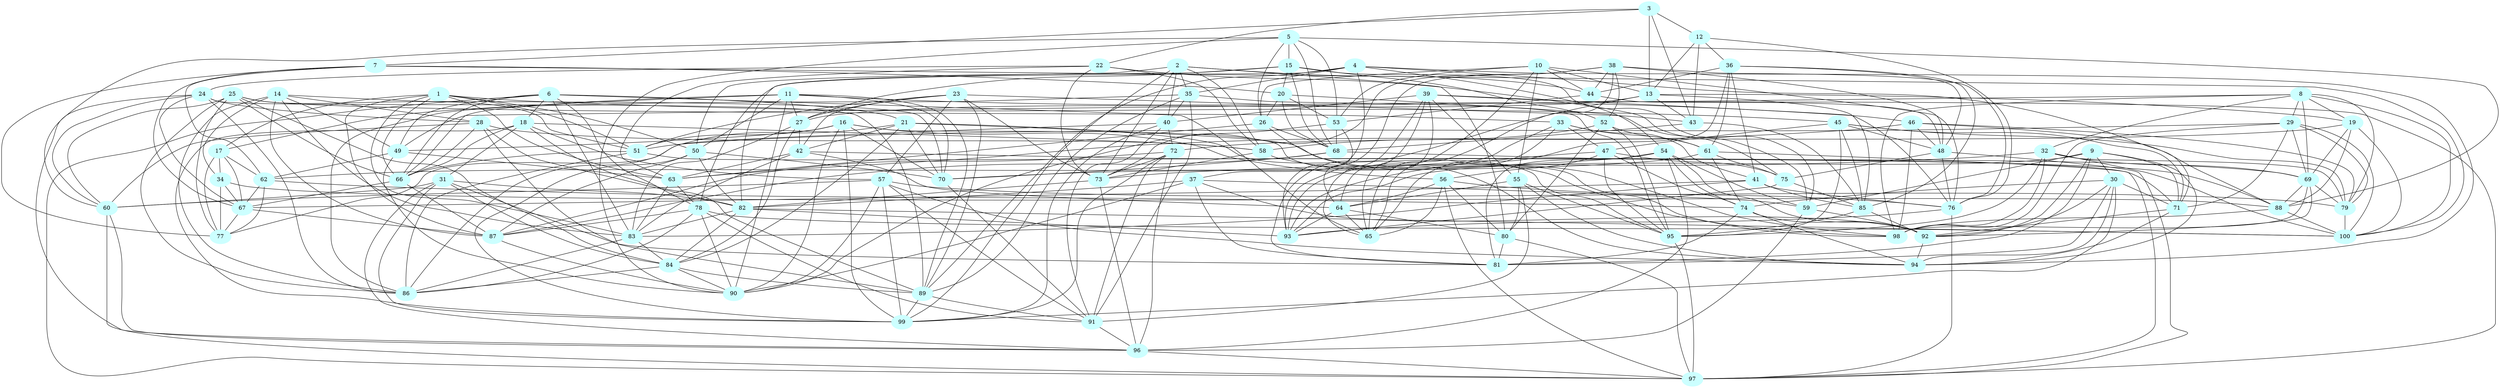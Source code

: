 graph G {
    1 [style=filled, color="#CCFFFF"];
    2 [style=filled, color="#CCFFFF"];
    3 [style=filled, color="#CCFFFF"];
    4 [style=filled, color="#CCFFFF"];
    5 [style=filled, color="#CCFFFF"];
    6 [style=filled, color="#CCFFFF"];
    7 [style=filled, color="#CCFFFF"];
    8 [style=filled, color="#CCFFFF"];
    9 [style=filled, color="#CCFFFF"];
    10 [style=filled, color="#CCFFFF"];
    11 [style=filled, color="#CCFFFF"];
    12 [style=filled, color="#CCFFFF"];
    13 [style=filled, color="#CCFFFF"];
    14 [style=filled, color="#CCFFFF"];
    15 [style=filled, color="#CCFFFF"];
    16 [style=filled, color="#CCFFFF"];
    17 [style=filled, color="#CCFFFF"];
    18 [style=filled, color="#CCFFFF"];
    19 [style=filled, color="#CCFFFF"];
    20 [style=filled, color="#CCFFFF"];
    21 [style=filled, color="#CCFFFF"];
    22 [style=filled, color="#CCFFFF"];
    23 [style=filled, color="#CCFFFF"];
    24 [style=filled, color="#CCFFFF"];
    25 [style=filled, color="#CCFFFF"];
    26 [style=filled, color="#CCFFFF"];
    27 [style=filled, color="#CCFFFF"];
    28 [style=filled, color="#CCFFFF"];
    29 [style=filled, color="#CCFFFF"];
    30 [style=filled, color="#CCFFFF"];
    31 [style=filled, color="#CCFFFF"];
    32 [style=filled, color="#CCFFFF"];
    33 [style=filled, color="#CCFFFF"];
    34 [style=filled, color="#CCFFFF"];
    35 [style=filled, color="#CCFFFF"];
    36 [style=filled, color="#CCFFFF"];
    37 [style=filled, color="#CCFFFF"];
    38 [style=filled, color="#CCFFFF"];
    39 [style=filled, color="#CCFFFF"];
    40 [style=filled, color="#CCFFFF"];
    41 [style=filled, color="#CCFFFF"];
    42 [style=filled, color="#CCFFFF"];
    43 [style=filled, color="#CCFFFF"];
    44 [style=filled, color="#CCFFFF"];
    45 [style=filled, color="#CCFFFF"];
    46 [style=filled, color="#CCFFFF"];
    47 [style=filled, color="#CCFFFF"];
    48 [style=filled, color="#CCFFFF"];
    49 [style=filled, color="#CCFFFF"];
    50 [style=filled, color="#CCFFFF"];
    51 [style=filled, color="#CCFFFF"];
    52 [style=filled, color="#CCFFFF"];
    53 [style=filled, color="#CCFFFF"];
    54 [style=filled, color="#CCFFFF"];
    55 [style=filled, color="#CCFFFF"];
    56 [style=filled, color="#CCFFFF"];
    57 [style=filled, color="#CCFFFF"];
    58 [style=filled, color="#CCFFFF"];
    59 [style=filled, color="#CCFFFF"];
    60 [style=filled, color="#CCFFFF"];
    61 [style=filled, color="#CCFFFF"];
    62 [style=filled, color="#CCFFFF"];
    63 [style=filled, color="#CCFFFF"];
    64 [style=filled, color="#CCFFFF"];
    65 [style=filled, color="#CCFFFF"];
    66 [style=filled, color="#CCFFFF"];
    67 [style=filled, color="#CCFFFF"];
    68 [style=filled, color="#CCFFFF"];
    69 [style=filled, color="#CCFFFF"];
    70 [style=filled, color="#CCFFFF"];
    71 [style=filled, color="#CCFFFF"];
    72 [style=filled, color="#CCFFFF"];
    73 [style=filled, color="#CCFFFF"];
    74 [style=filled, color="#CCFFFF"];
    75 [style=filled, color="#CCFFFF"];
    76 [style=filled, color="#CCFFFF"];
    77 [style=filled, color="#CCFFFF"];
    78 [style=filled, color="#CCFFFF"];
    79 [style=filled, color="#CCFFFF"];
    80 [style=filled, color="#CCFFFF"];
    81 [style=filled, color="#CCFFFF"];
    82 [style=filled, color="#CCFFFF"];
    83 [style=filled, color="#CCFFFF"];
    84 [style=filled, color="#CCFFFF"];
    85 [style=filled, color="#CCFFFF"];
    86 [style=filled, color="#CCFFFF"];
    87 [style=filled, color="#CCFFFF"];
    88 [style=filled, color="#CCFFFF"];
    89 [style=filled, color="#CCFFFF"];
    90 [style=filled, color="#CCFFFF"];
    91 [style=filled, color="#CCFFFF"];
    92 [style=filled, color="#CCFFFF"];
    93 [style=filled, color="#CCFFFF"];
    94 [style=filled, color="#CCFFFF"];
    95 [style=filled, color="#CCFFFF"];
    96 [style=filled, color="#CCFFFF"];
    97 [style=filled, color="#CCFFFF"];
    98 [style=filled, color="#CCFFFF"];
    99 [style=filled, color="#CCFFFF"];
    100 [style=filled, color="#CCFFFF"];
    1 -- 17 [len= 4]
    1 -- 45 [len= 4]
    1 -- 50 [len= 4]
    1 -- 51 [len= 4]
    1 -- 63 [len= 4]
    1 -- 66 [len= 4]
    1 -- 83 [len= 4]
    1 -- 87 [len= 4]
    2 -- 35 [len= 4]
    2 -- 40 [len= 4]
    2 -- 44 [len= 4]
    2 -- 58 [len= 4]
    2 -- 73 [len= 4]
    2 -- 80 [len= 4]
    2 -- 82 [len= 4]
    2 -- 99 [len= 4]
    3 -- 7 [len= 4]
    3 -- 12 [len= 4]
    3 -- 13 [len= 4]
    3 -- 22 [len= 4]
    3 -- 43 [len= 4]
    4 -- 35 [len= 4]
    4 -- 37 [len= 4]
    4 -- 54 [len= 4]
    4 -- 71 [len= 4]
    4 -- 78 [len= 4]
    4 -- 89 [len= 4]
    4 -- 94 [len= 4]
    5 -- 15 [len= 4]
    5 -- 26 [len= 4]
    5 -- 53 [len= 4]
    5 -- 60 [len= 4]
    5 -- 68 [len= 4]
    5 -- 88 [len= 4]
    5 -- 90 [len= 4]
    6 -- 18 [len= 4]
    6 -- 21 [len= 4]
    6 -- 49 [len= 4]
    6 -- 65 [len= 4]
    6 -- 66 [len= 4]
    6 -- 78 [len= 4]
    6 -- 83 [len= 4]
    6 -- 97 [len= 4]
    7 -- 20 [len= 4]
    7 -- 62 [len= 4]
    7 -- 67 [len= 4]
    7 -- 77 [len= 4]
    7 -- 100 [len= 4]
    8 -- 19 [len= 4]
    8 -- 29 [len= 4]
    8 -- 32 [len= 4]
    8 -- 49 [len= 4]
    8 -- 69 [len= 4]
    8 -- 79 [len= 4]
    8 -- 98 [len= 4]
    8 -- 100 [len= 4]
    9 -- 30 [len= 4]
    9 -- 59 [len= 4]
    9 -- 71 [len= 4]
    9 -- 81 [len= 4]
    9 -- 92 [len= 4]
    9 -- 93 [len= 4]
    9 -- 94 [len= 4]
    10 -- 13 [len= 4]
    10 -- 26 [len= 4]
    10 -- 44 [len= 4]
    10 -- 53 [len= 4]
    10 -- 55 [len= 4]
    10 -- 65 [len= 4]
    10 -- 76 [len= 4]
    11 -- 17 [len= 4]
    11 -- 27 [len= 4]
    11 -- 46 [len= 4]
    11 -- 50 [len= 4]
    11 -- 66 [len= 4]
    11 -- 70 [len= 4]
    11 -- 89 [len= 4]
    11 -- 90 [len= 4]
    12 -- 13 [len= 4]
    12 -- 36 [len= 4]
    12 -- 43 [len= 4]
    12 -- 76 [len= 4]
    13 -- 19 [len= 4]
    13 -- 27 [len= 4]
    13 -- 43 [len= 4]
    13 -- 81 [len= 4]
    13 -- 85 [len= 4]
    14 -- 28 [len= 4]
    14 -- 34 [len= 4]
    14 -- 49 [len= 4]
    14 -- 70 [len= 4]
    14 -- 83 [len= 4]
    14 -- 86 [len= 4]
    14 -- 87 [len= 4]
    15 -- 20 [len= 4]
    15 -- 27 [len= 4]
    15 -- 50 [len= 4]
    15 -- 52 [len= 4]
    15 -- 59 [len= 4]
    15 -- 68 [len= 4]
    16 -- 49 [len= 4]
    16 -- 51 [len= 4]
    16 -- 56 [len= 4]
    16 -- 70 [len= 4]
    16 -- 90 [len= 4]
    16 -- 98 [len= 4]
    16 -- 99 [len= 4]
    17 -- 34 [len= 4]
    17 -- 62 [len= 4]
    17 -- 67 [len= 4]
    17 -- 77 [len= 4]
    18 -- 31 [len= 4]
    18 -- 57 [len= 4]
    18 -- 58 [len= 4]
    18 -- 66 [len= 4]
    18 -- 89 [len= 4]
    18 -- 99 [len= 4]
    19 -- 69 [len= 4]
    19 -- 72 [len= 4]
    19 -- 88 [len= 4]
    19 -- 100 [len= 4]
    20 -- 26 [len= 4]
    20 -- 53 [len= 4]
    20 -- 68 [len= 4]
    20 -- 75 [len= 4]
    21 -- 42 [len= 4]
    21 -- 70 [len= 4]
    21 -- 84 [len= 4]
    21 -- 86 [len= 4]
    21 -- 95 [len= 4]
    21 -- 98 [len= 4]
    22 -- 24 [len= 4]
    22 -- 58 [len= 4]
    22 -- 59 [len= 4]
    22 -- 63 [len= 4]
    22 -- 73 [len= 4]
    23 -- 27 [len= 4]
    23 -- 42 [len= 4]
    23 -- 43 [len= 4]
    23 -- 51 [len= 4]
    23 -- 57 [len= 4]
    23 -- 73 [len= 4]
    23 -- 89 [len= 4]
    24 -- 28 [len= 4]
    24 -- 60 [len= 4]
    24 -- 67 [len= 4]
    24 -- 86 [len= 4]
    24 -- 89 [len= 4]
    24 -- 96 [len= 4]
    25 -- 33 [len= 4]
    25 -- 51 [len= 4]
    25 -- 60 [len= 4]
    25 -- 66 [len= 4]
    25 -- 77 [len= 4]
    25 -- 84 [len= 4]
    25 -- 86 [len= 4]
    26 -- 63 [len= 4]
    26 -- 68 [len= 4]
    26 -- 94 [len= 4]
    27 -- 42 [len= 4]
    27 -- 83 [len= 4]
    27 -- 84 [len= 4]
    28 -- 58 [len= 4]
    28 -- 60 [len= 4]
    28 -- 66 [len= 4]
    28 -- 82 [len= 4]
    28 -- 89 [len= 4]
    29 -- 51 [len= 4]
    29 -- 69 [len= 4]
    29 -- 71 [len= 4]
    29 -- 79 [len= 4]
    29 -- 98 [len= 4]
    29 -- 100 [len= 4]
    30 -- 71 [len= 4]
    30 -- 74 [len= 4]
    30 -- 81 [len= 4]
    30 -- 92 [len= 4]
    30 -- 94 [len= 4]
    30 -- 99 [len= 4]
    31 -- 60 [len= 4]
    31 -- 81 [len= 4]
    31 -- 82 [len= 4]
    31 -- 84 [len= 4]
    31 -- 96 [len= 4]
    31 -- 99 [len= 4]
    32 -- 69 [len= 4]
    32 -- 73 [len= 4]
    32 -- 79 [len= 4]
    32 -- 95 [len= 4]
    32 -- 98 [len= 4]
    32 -- 100 [len= 4]
    33 -- 41 [len= 4]
    33 -- 47 [len= 4]
    33 -- 61 [len= 4]
    33 -- 65 [len= 4]
    33 -- 93 [len= 4]
    34 -- 67 [len= 4]
    34 -- 77 [len= 4]
    34 -- 88 [len= 4]
    35 -- 40 [len= 4]
    35 -- 86 [len= 4]
    35 -- 89 [len= 4]
    35 -- 91 [len= 4]
    35 -- 95 [len= 4]
    36 -- 41 [len= 4]
    36 -- 44 [len= 4]
    36 -- 48 [len= 4]
    36 -- 61 [len= 4]
    36 -- 65 [len= 4]
    36 -- 85 [len= 4]
    37 -- 59 [len= 4]
    37 -- 81 [len= 4]
    37 -- 82 [len= 4]
    37 -- 90 [len= 4]
    37 -- 92 [len= 4]
    38 -- 44 [len= 4]
    38 -- 48 [len= 4]
    38 -- 52 [len= 4]
    38 -- 65 [len= 4]
    38 -- 73 [len= 4]
    38 -- 76 [len= 4]
    38 -- 93 [len= 4]
    39 -- 40 [len= 4]
    39 -- 55 [len= 4]
    39 -- 64 [len= 4]
    39 -- 65 [len= 4]
    39 -- 76 [len= 4]
    39 -- 93 [len= 4]
    39 -- 97 [len= 4]
    40 -- 72 [len= 4]
    40 -- 77 [len= 4]
    40 -- 91 [len= 4]
    40 -- 99 [len= 4]
    41 -- 67 [len= 4]
    41 -- 76 [len= 4]
    41 -- 83 [len= 4]
    41 -- 85 [len= 4]
    42 -- 63 [len= 4]
    42 -- 64 [len= 4]
    42 -- 83 [len= 4]
    42 -- 88 [len= 4]
    43 -- 68 [len= 4]
    43 -- 85 [len= 4]
    44 -- 48 [len= 4]
    44 -- 53 [len= 4]
    45 -- 47 [len= 4]
    45 -- 48 [len= 4]
    45 -- 71 [len= 4]
    45 -- 79 [len= 4]
    45 -- 85 [len= 4]
    45 -- 95 [len= 4]
    46 -- 48 [len= 4]
    46 -- 63 [len= 4]
    46 -- 79 [len= 4]
    46 -- 88 [len= 4]
    46 -- 98 [len= 4]
    47 -- 56 [len= 4]
    47 -- 74 [len= 4]
    47 -- 75 [len= 4]
    47 -- 93 [len= 4]
    47 -- 95 [len= 4]
    48 -- 75 [len= 4]
    48 -- 76 [len= 4]
    48 -- 97 [len= 4]
    49 -- 62 [len= 4]
    49 -- 63 [len= 4]
    49 -- 90 [len= 4]
    50 -- 70 [len= 4]
    50 -- 82 [len= 4]
    50 -- 87 [len= 4]
    50 -- 99 [len= 4]
    51 -- 66 [len= 4]
    51 -- 71 [len= 4]
    51 -- 86 [len= 4]
    52 -- 58 [len= 4]
    52 -- 61 [len= 4]
    52 -- 80 [len= 4]
    52 -- 95 [len= 4]
    53 -- 64 [len= 4]
    53 -- 68 [len= 4]
    53 -- 90 [len= 4]
    54 -- 59 [len= 4]
    54 -- 62 [len= 4]
    54 -- 74 [len= 4]
    54 -- 81 [len= 4]
    54 -- 92 [len= 4]
    54 -- 96 [len= 4]
    55 -- 64 [len= 4]
    55 -- 80 [len= 4]
    55 -- 91 [len= 4]
    55 -- 94 [len= 4]
    55 -- 95 [len= 4]
    56 -- 64 [len= 4]
    56 -- 65 [len= 4]
    56 -- 76 [len= 4]
    56 -- 80 [len= 4]
    56 -- 97 [len= 4]
    57 -- 60 [len= 4]
    57 -- 79 [len= 4]
    57 -- 90 [len= 4]
    57 -- 91 [len= 4]
    57 -- 94 [len= 4]
    57 -- 99 [len= 4]
    58 -- 73 [len= 4]
    58 -- 98 [len= 4]
    59 -- 92 [len= 4]
    59 -- 96 [len= 4]
    60 -- 96 [len= 4]
    60 -- 97 [len= 4]
    61 -- 70 [len= 4]
    61 -- 74 [len= 4]
    61 -- 75 [len= 4]
    61 -- 97 [len= 4]
    62 -- 67 [len= 4]
    62 -- 74 [len= 4]
    62 -- 77 [len= 4]
    63 -- 78 [len= 4]
    63 -- 83 [len= 4]
    64 -- 65 [len= 4]
    64 -- 80 [len= 4]
    64 -- 93 [len= 4]
    66 -- 67 [len= 4]
    66 -- 87 [len= 4]
    67 -- 77 [len= 4]
    67 -- 87 [len= 4]
    68 -- 69 [len= 4]
    68 -- 70 [len= 4]
    68 -- 87 [len= 4]
    69 -- 79 [len= 4]
    69 -- 88 [len= 4]
    69 -- 92 [len= 4]
    69 -- 98 [len= 4]
    70 -- 91 [len= 4]
    71 -- 92 [len= 4]
    71 -- 94 [len= 4]
    72 -- 73 [len= 4]
    72 -- 87 [len= 4]
    72 -- 91 [len= 4]
    72 -- 96 [len= 4]
    72 -- 99 [len= 4]
    73 -- 82 [len= 4]
    73 -- 96 [len= 4]
    74 -- 81 [len= 4]
    74 -- 92 [len= 4]
    74 -- 94 [len= 4]
    75 -- 85 [len= 4]
    75 -- 93 [len= 4]
    76 -- 93 [len= 4]
    76 -- 97 [len= 4]
    78 -- 86 [len= 4]
    78 -- 87 [len= 4]
    78 -- 90 [len= 4]
    78 -- 91 [len= 4]
    78 -- 100 [len= 4]
    79 -- 100 [len= 4]
    80 -- 81 [len= 4]
    80 -- 97 [len= 4]
    82 -- 83 [len= 4]
    82 -- 84 [len= 4]
    82 -- 93 [len= 4]
    82 -- 100 [len= 4]
    83 -- 84 [len= 4]
    83 -- 86 [len= 4]
    84 -- 86 [len= 4]
    84 -- 89 [len= 4]
    84 -- 90 [len= 4]
    85 -- 92 [len= 4]
    85 -- 95 [len= 4]
    87 -- 90 [len= 4]
    88 -- 98 [len= 4]
    88 -- 100 [len= 4]
    89 -- 91 [len= 4]
    89 -- 99 [len= 4]
    91 -- 96 [len= 4]
    92 -- 94 [len= 4]
    95 -- 97 [len= 4]
    96 -- 97 [len= 4]
}

